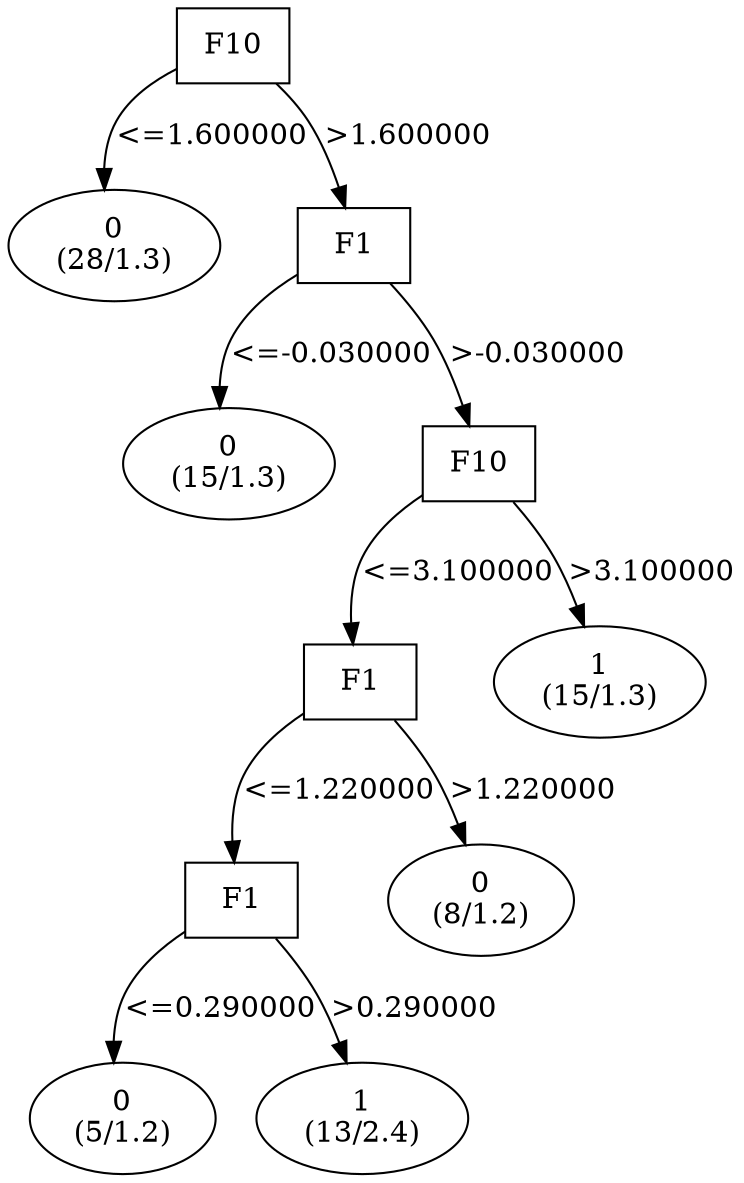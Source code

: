 digraph YaDT {
n0 [ shape=box, label="F10\n"]
n0 -> n1 [label="<=1.600000"]
n1 [ shape=ellipse, label="0\n(28/1.3)"]
n0 -> n2 [label=">1.600000"]
n2 [ shape=box, label="F1\n"]
n2 -> n3 [label="<=-0.030000"]
n3 [ shape=ellipse, label="0\n(15/1.3)"]
n2 -> n4 [label=">-0.030000"]
n4 [ shape=box, label="F10\n"]
n4 -> n5 [label="<=3.100000"]
n5 [ shape=box, label="F1\n"]
n5 -> n6 [label="<=1.220000"]
n6 [ shape=box, label="F1\n"]
n6 -> n7 [label="<=0.290000"]
n7 [ shape=ellipse, label="0\n(5/1.2)"]
n6 -> n8 [label=">0.290000"]
n8 [ shape=ellipse, label="1\n(13/2.4)"]
n5 -> n10 [label=">1.220000"]
n10 [ shape=ellipse, label="0\n(8/1.2)"]
n4 -> n12 [label=">3.100000"]
n12 [ shape=ellipse, label="1\n(15/1.3)"]
}
